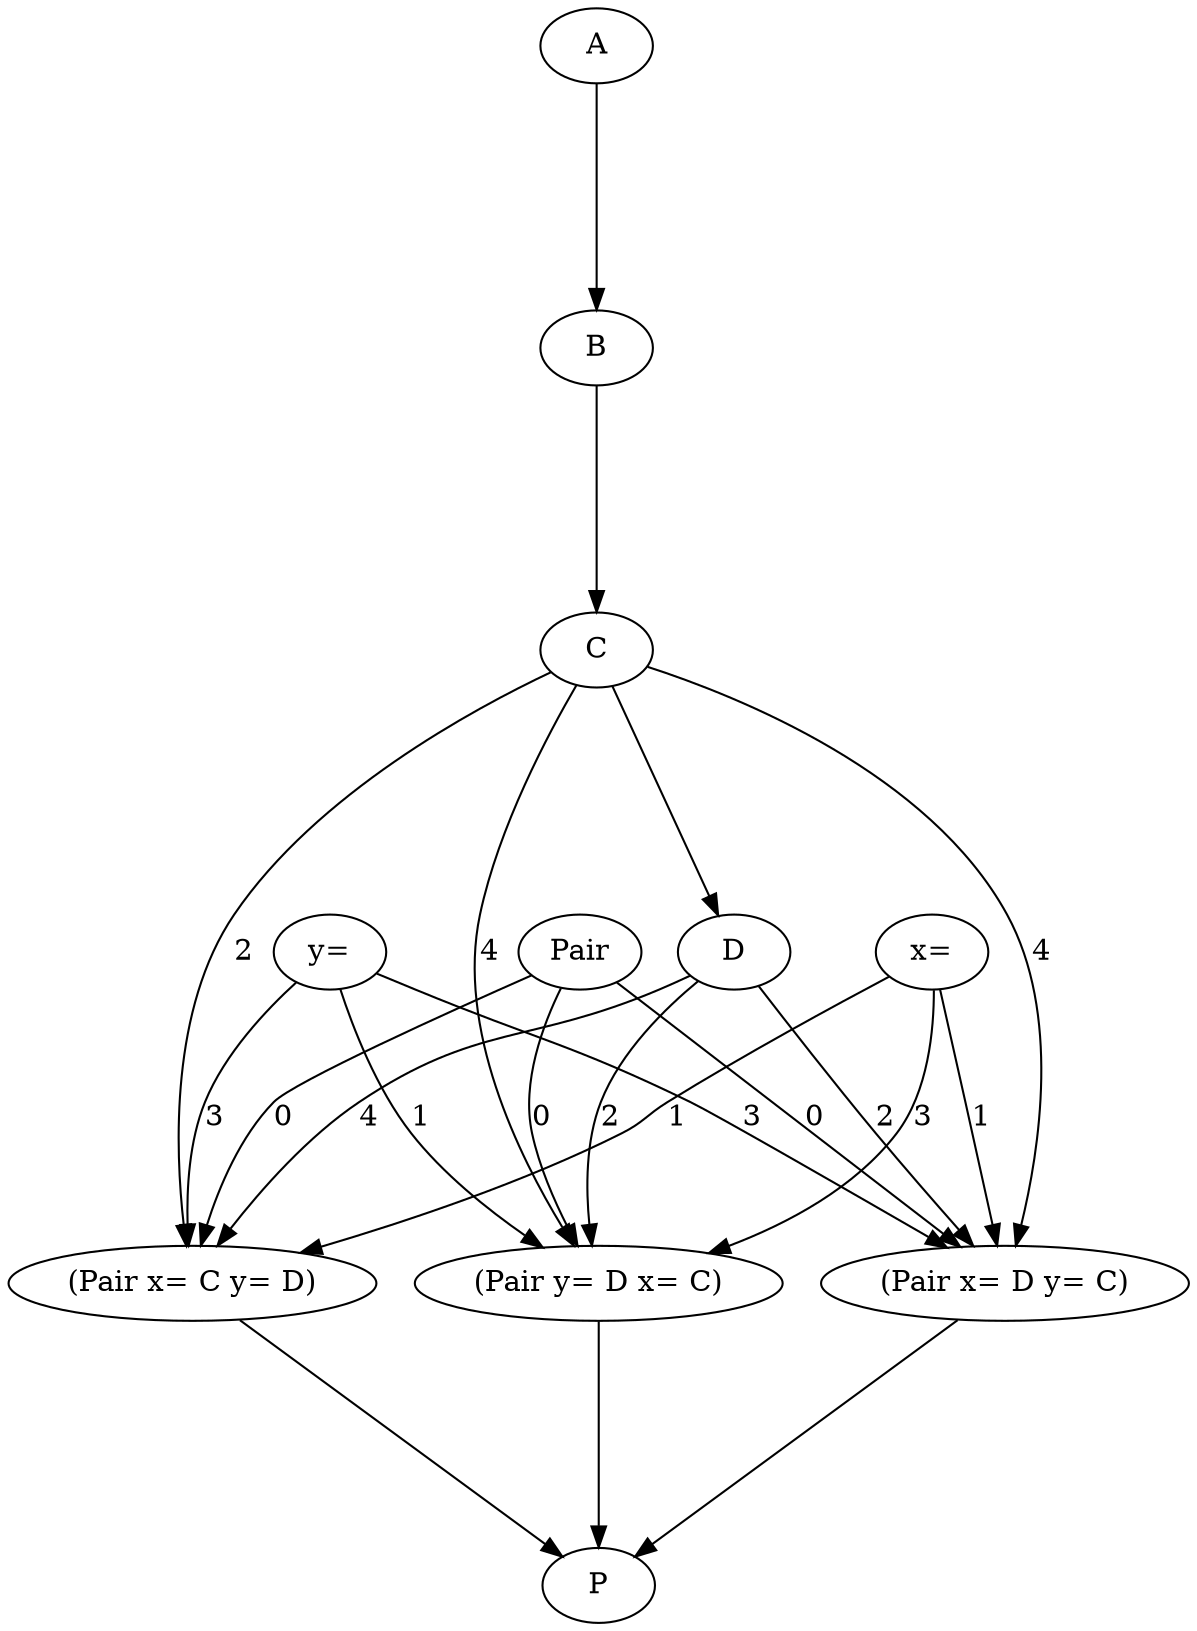 digraph env_check {
    ranksep=1.5

    "Pair" -> "(Pair x= C y= D)" [label=0]
    "x=" -> "(Pair x= C y= D)" [label=1]
    "C" -> "(Pair x= C y= D)" [label=2]
    "y=" -> "(Pair x= C y= D)" [label=3]
    "D" -> "(Pair x= C y= D)" [label=4]
    "(Pair x= C y= D)" -> "P"

    "Pair" -> "(Pair y= D x= C)" [label=0]
    "y=" -> "(Pair y= D x= C)" [label=1]
    "D" -> "(Pair y= D x= C)" [label=2]
    "x=" -> "(Pair y= D x= C)" [label=3]
    "C" -> "(Pair y= D x= C)" [label=4]
    "(Pair y= D x= C)" -> "P"
    
    "Pair" -> "(Pair x= D y= C)" [label=0]
    "x=" -> "(Pair x= D y= C)" [label=1]
    "D" -> "(Pair x= D y= C)" [label=2]
    "y=" -> "(Pair x= D y= C)" [label=3]
    "C" -> "(Pair x= D y= C)" [label=4]

    "(Pair x= D y= C)" -> "P"
    
    "A" -> "B"
    "B" -> "C"
    "C" -> "D"
}
